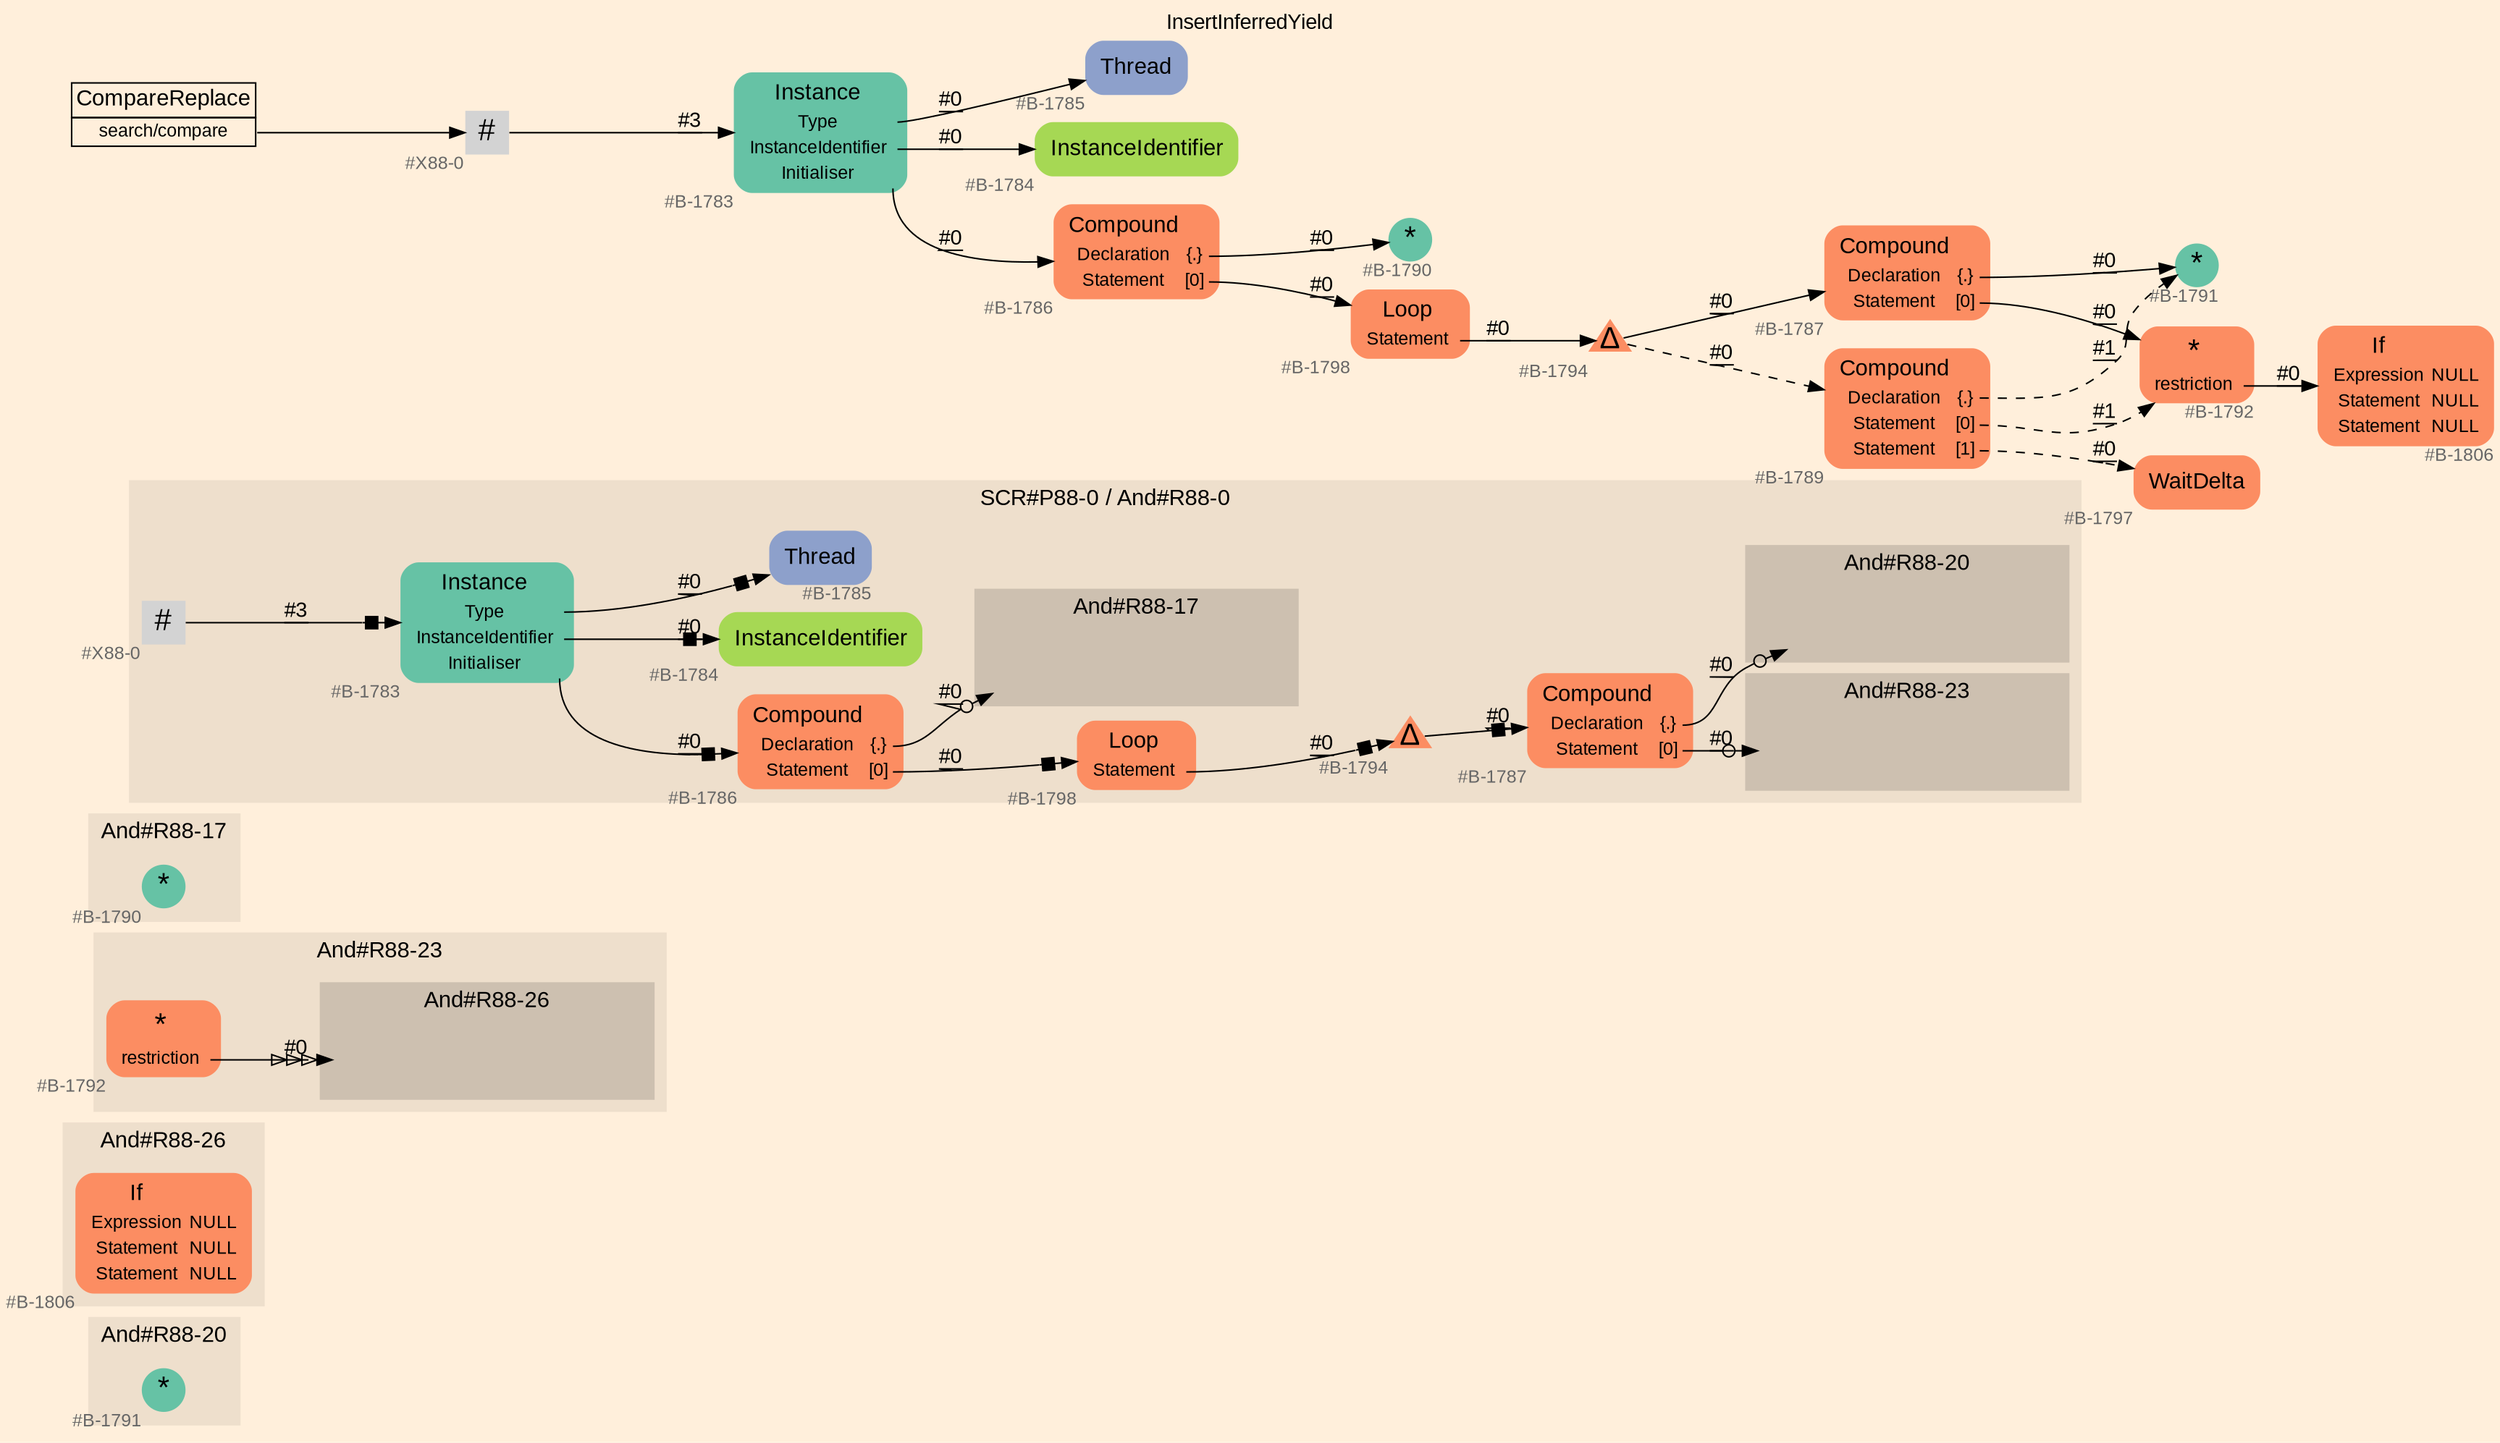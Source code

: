 digraph "InsertInferredYield" {
label = "InsertInferredYield"
labelloc = t
graph [
    rankdir = "LR"
    ranksep = 0.3
    bgcolor = antiquewhite1
    color = black
    fontcolor = black
    fontname = "Arial"
];
node [
    fontname = "Arial"
];
edge [
    fontname = "Arial"
];

// -------------------- figure And#R88-20 --------------------
// -------- region And#R88-20 ----------
subgraph "clusterAnd#R88-20" {
    label = "And#R88-20"
    style = "filled"
    color = antiquewhite2
    fontsize = "15"
    // -------- block And#R88-20/#B-1791 ----------
    "And#R88-20/#B-1791" [
        fillcolor = "/set28/1"
        xlabel = "#B-1791"
        fontsize = "12"
        fontcolor = grey40
        shape = "circle"
        label = <<FONT COLOR="black" POINT-SIZE="20">*</FONT>>
        style = "filled"
        penwidth = 0.0
        fixedsize = true
        width = 0.4
        height = 0.4
    ];
    
}


// -------------------- figure And#R88-26 --------------------
// -------- region And#R88-26 ----------
subgraph "clusterAnd#R88-26" {
    label = "And#R88-26"
    style = "filled"
    color = antiquewhite2
    fontsize = "15"
    // -------- block And#R88-26/#B-1806 ----------
    "And#R88-26/#B-1806" [
        fillcolor = "/set28/2"
        xlabel = "#B-1806"
        fontsize = "12"
        fontcolor = grey40
        shape = "plaintext"
        label = <<TABLE BORDER="0" CELLBORDER="0" CELLSPACING="0">
         <TR><TD><FONT COLOR="black" POINT-SIZE="15">If</FONT></TD></TR>
         <TR><TD><FONT COLOR="black" POINT-SIZE="12">Expression</FONT></TD><TD PORT="port0"><FONT COLOR="black" POINT-SIZE="12">NULL</FONT></TD></TR>
         <TR><TD><FONT COLOR="black" POINT-SIZE="12">Statement</FONT></TD><TD PORT="port1"><FONT COLOR="black" POINT-SIZE="12">NULL</FONT></TD></TR>
         <TR><TD><FONT COLOR="black" POINT-SIZE="12">Statement</FONT></TD><TD PORT="port2"><FONT COLOR="black" POINT-SIZE="12">NULL</FONT></TD></TR>
        </TABLE>>
        style = "rounded,filled"
    ];
    
}


// -------------------- figure And#R88-23 --------------------
// -------- region And#R88-23 ----------
subgraph "clusterAnd#R88-23" {
    label = "And#R88-23"
    style = "filled"
    color = antiquewhite2
    fontsize = "15"
    // -------- block And#R88-23/#B-1792 ----------
    "And#R88-23/#B-1792" [
        fillcolor = "/set28/2"
        xlabel = "#B-1792"
        fontsize = "12"
        fontcolor = grey40
        shape = "plaintext"
        label = <<TABLE BORDER="0" CELLBORDER="0" CELLSPACING="0">
         <TR><TD><FONT COLOR="black" POINT-SIZE="20">*</FONT></TD></TR>
         <TR><TD><FONT COLOR="black" POINT-SIZE="12">restriction</FONT></TD><TD PORT="port0"></TD></TR>
        </TABLE>>
        style = "rounded,filled"
    ];
    
    // -------- region And#R88-23/And#R88-26 ----------
    subgraph "clusterAnd#R88-23/And#R88-26" {
        label = "And#R88-26"
        style = "filled"
        color = antiquewhite3
        fontsize = "15"
        // -------- block And#R88-23/And#R88-26/#B-1806 ----------
        "And#R88-23/And#R88-26/#B-1806" [
            fillcolor = "/set28/2"
            xlabel = "#B-1806"
            fontsize = "12"
            fontcolor = grey40
            shape = "none"
            style = "invisible"
        ];
        
    }
    
}

"And#R88-23/#B-1792":port0 -> "And#R88-23/And#R88-26/#B-1806" [
    arrowhead="normalonormalonormalonormal"
    label = "#0"
    decorate = true
    color = black
    fontcolor = black
];


// -------------------- figure And#R88-17 --------------------
// -------- region And#R88-17 ----------
subgraph "clusterAnd#R88-17" {
    label = "And#R88-17"
    style = "filled"
    color = antiquewhite2
    fontsize = "15"
    // -------- block And#R88-17/#B-1790 ----------
    "And#R88-17/#B-1790" [
        fillcolor = "/set28/1"
        xlabel = "#B-1790"
        fontsize = "12"
        fontcolor = grey40
        shape = "circle"
        label = <<FONT COLOR="black" POINT-SIZE="20">*</FONT>>
        style = "filled"
        penwidth = 0.0
        fixedsize = true
        width = 0.4
        height = 0.4
    ];
    
}


// -------------------- figure And#R88-0 --------------------
// -------- region And#R88-0 ----------
subgraph "clusterAnd#R88-0" {
    label = "SCR#P88-0 / And#R88-0"
    style = "filled"
    color = antiquewhite2
    fontsize = "15"
    // -------- block And#R88-0/#B-1786 ----------
    "And#R88-0/#B-1786" [
        fillcolor = "/set28/2"
        xlabel = "#B-1786"
        fontsize = "12"
        fontcolor = grey40
        shape = "plaintext"
        label = <<TABLE BORDER="0" CELLBORDER="0" CELLSPACING="0">
         <TR><TD><FONT COLOR="black" POINT-SIZE="15">Compound</FONT></TD></TR>
         <TR><TD><FONT COLOR="black" POINT-SIZE="12">Declaration</FONT></TD><TD PORT="port0"><FONT COLOR="black" POINT-SIZE="12">{.}</FONT></TD></TR>
         <TR><TD><FONT COLOR="black" POINT-SIZE="12">Statement</FONT></TD><TD PORT="port1"><FONT COLOR="black" POINT-SIZE="12">[0]</FONT></TD></TR>
        </TABLE>>
        style = "rounded,filled"
    ];
    
    // -------- block And#R88-0/#B-1783 ----------
    "And#R88-0/#B-1783" [
        fillcolor = "/set28/1"
        xlabel = "#B-1783"
        fontsize = "12"
        fontcolor = grey40
        shape = "plaintext"
        label = <<TABLE BORDER="0" CELLBORDER="0" CELLSPACING="0">
         <TR><TD><FONT COLOR="black" POINT-SIZE="15">Instance</FONT></TD></TR>
         <TR><TD><FONT COLOR="black" POINT-SIZE="12">Type</FONT></TD><TD PORT="port0"></TD></TR>
         <TR><TD><FONT COLOR="black" POINT-SIZE="12">InstanceIdentifier</FONT></TD><TD PORT="port1"></TD></TR>
         <TR><TD><FONT COLOR="black" POINT-SIZE="12">Initialiser</FONT></TD><TD PORT="port2"></TD></TR>
        </TABLE>>
        style = "rounded,filled"
    ];
    
    // -------- block And#R88-0/#B-1784 ----------
    "And#R88-0/#B-1784" [
        fillcolor = "/set28/5"
        xlabel = "#B-1784"
        fontsize = "12"
        fontcolor = grey40
        shape = "plaintext"
        label = <<TABLE BORDER="0" CELLBORDER="0" CELLSPACING="0">
         <TR><TD><FONT COLOR="black" POINT-SIZE="15">InstanceIdentifier</FONT></TD></TR>
        </TABLE>>
        style = "rounded,filled"
    ];
    
    // -------- block And#R88-0/#B-1785 ----------
    "And#R88-0/#B-1785" [
        fillcolor = "/set28/3"
        xlabel = "#B-1785"
        fontsize = "12"
        fontcolor = grey40
        shape = "plaintext"
        label = <<TABLE BORDER="0" CELLBORDER="0" CELLSPACING="0">
         <TR><TD><FONT COLOR="black" POINT-SIZE="15">Thread</FONT></TD></TR>
        </TABLE>>
        style = "rounded,filled"
    ];
    
    // -------- block And#R88-0/#B-1787 ----------
    "And#R88-0/#B-1787" [
        fillcolor = "/set28/2"
        xlabel = "#B-1787"
        fontsize = "12"
        fontcolor = grey40
        shape = "plaintext"
        label = <<TABLE BORDER="0" CELLBORDER="0" CELLSPACING="0">
         <TR><TD><FONT COLOR="black" POINT-SIZE="15">Compound</FONT></TD></TR>
         <TR><TD><FONT COLOR="black" POINT-SIZE="12">Declaration</FONT></TD><TD PORT="port0"><FONT COLOR="black" POINT-SIZE="12">{.}</FONT></TD></TR>
         <TR><TD><FONT COLOR="black" POINT-SIZE="12">Statement</FONT></TD><TD PORT="port1"><FONT COLOR="black" POINT-SIZE="12">[0]</FONT></TD></TR>
        </TABLE>>
        style = "rounded,filled"
    ];
    
    // -------- block And#R88-0/#B-1794 ----------
    "And#R88-0/#B-1794" [
        fillcolor = "/set28/2"
        xlabel = "#B-1794"
        fontsize = "12"
        fontcolor = grey40
        shape = "triangle"
        label = <<FONT COLOR="black" POINT-SIZE="20">Δ</FONT>>
        style = "filled"
        penwidth = 0.0
        fixedsize = true
        width = 0.4
        height = 0.4
    ];
    
    // -------- block And#R88-0/#B-1798 ----------
    "And#R88-0/#B-1798" [
        fillcolor = "/set28/2"
        xlabel = "#B-1798"
        fontsize = "12"
        fontcolor = grey40
        shape = "plaintext"
        label = <<TABLE BORDER="0" CELLBORDER="0" CELLSPACING="0">
         <TR><TD><FONT COLOR="black" POINT-SIZE="15">Loop</FONT></TD></TR>
         <TR><TD><FONT COLOR="black" POINT-SIZE="12">Statement</FONT></TD><TD PORT="port0"></TD></TR>
        </TABLE>>
        style = "rounded,filled"
    ];
    
    // -------- block And#R88-0/#X88-0 ----------
    "And#R88-0/#X88-0" [
        xlabel = "#X88-0"
        fontsize = "12"
        fontcolor = grey40
        shape = "square"
        label = <<FONT COLOR="black" POINT-SIZE="20">#</FONT>>
        style = "filled"
        penwidth = 0.0
        fixedsize = true
        width = 0.4
        height = 0.4
    ];
    
    // -------- region And#R88-0/And#R88-17 ----------
    subgraph "clusterAnd#R88-0/And#R88-17" {
        label = "And#R88-17"
        style = "filled"
        color = antiquewhite3
        fontsize = "15"
        // -------- block And#R88-0/And#R88-17/#B-1790 ----------
        "And#R88-0/And#R88-17/#B-1790" [
            fillcolor = "/set28/1"
            xlabel = "#B-1790"
            fontsize = "12"
            fontcolor = grey40
            shape = "none"
            style = "invisible"
        ];
        
    }
    
    // -------- region And#R88-0/And#R88-23 ----------
    subgraph "clusterAnd#R88-0/And#R88-23" {
        label = "And#R88-23"
        style = "filled"
        color = antiquewhite3
        fontsize = "15"
        // -------- block And#R88-0/And#R88-23/#B-1792 ----------
        "And#R88-0/And#R88-23/#B-1792" [
            fillcolor = "/set28/2"
            xlabel = "#B-1792"
            fontsize = "12"
            fontcolor = grey40
            shape = "none"
            style = "invisible"
        ];
        
    }
    
    // -------- region And#R88-0/And#R88-20 ----------
    subgraph "clusterAnd#R88-0/And#R88-20" {
        label = "And#R88-20"
        style = "filled"
        color = antiquewhite3
        fontsize = "15"
        // -------- block And#R88-0/And#R88-20/#B-1791 ----------
        "And#R88-0/And#R88-20/#B-1791" [
            fillcolor = "/set28/1"
            xlabel = "#B-1791"
            fontsize = "12"
            fontcolor = grey40
            shape = "none"
            style = "invisible"
        ];
        
    }
    
}

"And#R88-0/#B-1786":port0 -> "And#R88-0/And#R88-17/#B-1790" [
    arrowhead="normalnoneodot"
    label = "#0"
    decorate = true
    color = black
    fontcolor = black
];

"And#R88-0/#B-1786":port1 -> "And#R88-0/#B-1798" [
    arrowhead="normalnonebox"
    label = "#0"
    decorate = true
    color = black
    fontcolor = black
];

"And#R88-0/#B-1783":port0 -> "And#R88-0/#B-1785" [
    arrowhead="normalnonebox"
    label = "#0"
    decorate = true
    color = black
    fontcolor = black
];

"And#R88-0/#B-1783":port1 -> "And#R88-0/#B-1784" [
    arrowhead="normalnonebox"
    label = "#0"
    decorate = true
    color = black
    fontcolor = black
];

"And#R88-0/#B-1783":port2 -> "And#R88-0/#B-1786" [
    arrowhead="normalnonebox"
    label = "#0"
    decorate = true
    color = black
    fontcolor = black
];

"And#R88-0/#B-1787":port0 -> "And#R88-0/And#R88-20/#B-1791" [
    arrowhead="normalnoneodot"
    label = "#0"
    decorate = true
    color = black
    fontcolor = black
];

"And#R88-0/#B-1787":port1 -> "And#R88-0/And#R88-23/#B-1792" [
    arrowhead="normalnoneodot"
    label = "#0"
    decorate = true
    color = black
    fontcolor = black
];

"And#R88-0/#B-1794" -> "And#R88-0/#B-1787" [
    arrowhead="normalnonebox"
    label = "#0"
    decorate = true
    color = black
    fontcolor = black
];

"And#R88-0/#B-1798":port0 -> "And#R88-0/#B-1794" [
    arrowhead="normalnonebox"
    label = "#0"
    decorate = true
    color = black
    fontcolor = black
];

"And#R88-0/#X88-0" -> "And#R88-0/#B-1783" [
    arrowhead="normalnonebox"
    label = "#3"
    decorate = true
    color = black
    fontcolor = black
];


// -------------------- transformation figure --------------------
// -------- block CR#X88-1 ----------
"CR#X88-1" [
    fillcolor = antiquewhite1
    fontsize = "12"
    fontcolor = grey40
    shape = "plaintext"
    label = <<TABLE BORDER="0" CELLBORDER="1" CELLSPACING="0">
     <TR><TD><FONT COLOR="black" POINT-SIZE="15">CompareReplace</FONT></TD></TR>
     <TR><TD PORT="port0"><FONT COLOR="black" POINT-SIZE="12">search/compare</FONT></TD></TR>
    </TABLE>>
    style = "filled"
    color = black
];

// -------- block #X88-0 ----------
"#X88-0" [
    xlabel = "#X88-0"
    fontsize = "12"
    fontcolor = grey40
    shape = "square"
    label = <<FONT COLOR="black" POINT-SIZE="20">#</FONT>>
    style = "filled"
    penwidth = 0.0
    fixedsize = true
    width = 0.4
    height = 0.4
];

// -------- block #B-1783 ----------
"#B-1783" [
    fillcolor = "/set28/1"
    xlabel = "#B-1783"
    fontsize = "12"
    fontcolor = grey40
    shape = "plaintext"
    label = <<TABLE BORDER="0" CELLBORDER="0" CELLSPACING="0">
     <TR><TD><FONT COLOR="black" POINT-SIZE="15">Instance</FONT></TD></TR>
     <TR><TD><FONT COLOR="black" POINT-SIZE="12">Type</FONT></TD><TD PORT="port0"></TD></TR>
     <TR><TD><FONT COLOR="black" POINT-SIZE="12">InstanceIdentifier</FONT></TD><TD PORT="port1"></TD></TR>
     <TR><TD><FONT COLOR="black" POINT-SIZE="12">Initialiser</FONT></TD><TD PORT="port2"></TD></TR>
    </TABLE>>
    style = "rounded,filled"
];

// -------- block #B-1785 ----------
"#B-1785" [
    fillcolor = "/set28/3"
    xlabel = "#B-1785"
    fontsize = "12"
    fontcolor = grey40
    shape = "plaintext"
    label = <<TABLE BORDER="0" CELLBORDER="0" CELLSPACING="0">
     <TR><TD><FONT COLOR="black" POINT-SIZE="15">Thread</FONT></TD></TR>
    </TABLE>>
    style = "rounded,filled"
];

// -------- block #B-1784 ----------
"#B-1784" [
    fillcolor = "/set28/5"
    xlabel = "#B-1784"
    fontsize = "12"
    fontcolor = grey40
    shape = "plaintext"
    label = <<TABLE BORDER="0" CELLBORDER="0" CELLSPACING="0">
     <TR><TD><FONT COLOR="black" POINT-SIZE="15">InstanceIdentifier</FONT></TD></TR>
    </TABLE>>
    style = "rounded,filled"
];

// -------- block #B-1786 ----------
"#B-1786" [
    fillcolor = "/set28/2"
    xlabel = "#B-1786"
    fontsize = "12"
    fontcolor = grey40
    shape = "plaintext"
    label = <<TABLE BORDER="0" CELLBORDER="0" CELLSPACING="0">
     <TR><TD><FONT COLOR="black" POINT-SIZE="15">Compound</FONT></TD></TR>
     <TR><TD><FONT COLOR="black" POINT-SIZE="12">Declaration</FONT></TD><TD PORT="port0"><FONT COLOR="black" POINT-SIZE="12">{.}</FONT></TD></TR>
     <TR><TD><FONT COLOR="black" POINT-SIZE="12">Statement</FONT></TD><TD PORT="port1"><FONT COLOR="black" POINT-SIZE="12">[0]</FONT></TD></TR>
    </TABLE>>
    style = "rounded,filled"
];

// -------- block #B-1790 ----------
"#B-1790" [
    fillcolor = "/set28/1"
    xlabel = "#B-1790"
    fontsize = "12"
    fontcolor = grey40
    shape = "circle"
    label = <<FONT COLOR="black" POINT-SIZE="20">*</FONT>>
    style = "filled"
    penwidth = 0.0
    fixedsize = true
    width = 0.4
    height = 0.4
];

// -------- block #B-1798 ----------
"#B-1798" [
    fillcolor = "/set28/2"
    xlabel = "#B-1798"
    fontsize = "12"
    fontcolor = grey40
    shape = "plaintext"
    label = <<TABLE BORDER="0" CELLBORDER="0" CELLSPACING="0">
     <TR><TD><FONT COLOR="black" POINT-SIZE="15">Loop</FONT></TD></TR>
     <TR><TD><FONT COLOR="black" POINT-SIZE="12">Statement</FONT></TD><TD PORT="port0"></TD></TR>
    </TABLE>>
    style = "rounded,filled"
];

// -------- block #B-1794 ----------
"#B-1794" [
    fillcolor = "/set28/2"
    xlabel = "#B-1794"
    fontsize = "12"
    fontcolor = grey40
    shape = "triangle"
    label = <<FONT COLOR="black" POINT-SIZE="20">Δ</FONT>>
    style = "filled"
    penwidth = 0.0
    fixedsize = true
    width = 0.4
    height = 0.4
];

// -------- block #B-1787 ----------
"#B-1787" [
    fillcolor = "/set28/2"
    xlabel = "#B-1787"
    fontsize = "12"
    fontcolor = grey40
    shape = "plaintext"
    label = <<TABLE BORDER="0" CELLBORDER="0" CELLSPACING="0">
     <TR><TD><FONT COLOR="black" POINT-SIZE="15">Compound</FONT></TD></TR>
     <TR><TD><FONT COLOR="black" POINT-SIZE="12">Declaration</FONT></TD><TD PORT="port0"><FONT COLOR="black" POINT-SIZE="12">{.}</FONT></TD></TR>
     <TR><TD><FONT COLOR="black" POINT-SIZE="12">Statement</FONT></TD><TD PORT="port1"><FONT COLOR="black" POINT-SIZE="12">[0]</FONT></TD></TR>
    </TABLE>>
    style = "rounded,filled"
];

// -------- block #B-1791 ----------
"#B-1791" [
    fillcolor = "/set28/1"
    xlabel = "#B-1791"
    fontsize = "12"
    fontcolor = grey40
    shape = "circle"
    label = <<FONT COLOR="black" POINT-SIZE="20">*</FONT>>
    style = "filled"
    penwidth = 0.0
    fixedsize = true
    width = 0.4
    height = 0.4
];

// -------- block #B-1792 ----------
"#B-1792" [
    fillcolor = "/set28/2"
    xlabel = "#B-1792"
    fontsize = "12"
    fontcolor = grey40
    shape = "plaintext"
    label = <<TABLE BORDER="0" CELLBORDER="0" CELLSPACING="0">
     <TR><TD><FONT COLOR="black" POINT-SIZE="20">*</FONT></TD></TR>
     <TR><TD><FONT COLOR="black" POINT-SIZE="12">restriction</FONT></TD><TD PORT="port0"></TD></TR>
    </TABLE>>
    style = "rounded,filled"
];

// -------- block #B-1806 ----------
"#B-1806" [
    fillcolor = "/set28/2"
    xlabel = "#B-1806"
    fontsize = "12"
    fontcolor = grey40
    shape = "plaintext"
    label = <<TABLE BORDER="0" CELLBORDER="0" CELLSPACING="0">
     <TR><TD><FONT COLOR="black" POINT-SIZE="15">If</FONT></TD></TR>
     <TR><TD><FONT COLOR="black" POINT-SIZE="12">Expression</FONT></TD><TD PORT="port0"><FONT COLOR="black" POINT-SIZE="12">NULL</FONT></TD></TR>
     <TR><TD><FONT COLOR="black" POINT-SIZE="12">Statement</FONT></TD><TD PORT="port1"><FONT COLOR="black" POINT-SIZE="12">NULL</FONT></TD></TR>
     <TR><TD><FONT COLOR="black" POINT-SIZE="12">Statement</FONT></TD><TD PORT="port2"><FONT COLOR="black" POINT-SIZE="12">NULL</FONT></TD></TR>
    </TABLE>>
    style = "rounded,filled"
];

// -------- block #B-1789 ----------
"#B-1789" [
    fillcolor = "/set28/2"
    xlabel = "#B-1789"
    fontsize = "12"
    fontcolor = grey40
    shape = "plaintext"
    label = <<TABLE BORDER="0" CELLBORDER="0" CELLSPACING="0">
     <TR><TD><FONT COLOR="black" POINT-SIZE="15">Compound</FONT></TD></TR>
     <TR><TD><FONT COLOR="black" POINT-SIZE="12">Declaration</FONT></TD><TD PORT="port0"><FONT COLOR="black" POINT-SIZE="12">{.}</FONT></TD></TR>
     <TR><TD><FONT COLOR="black" POINT-SIZE="12">Statement</FONT></TD><TD PORT="port1"><FONT COLOR="black" POINT-SIZE="12">[0]</FONT></TD></TR>
     <TR><TD><FONT COLOR="black" POINT-SIZE="12">Statement</FONT></TD><TD PORT="port2"><FONT COLOR="black" POINT-SIZE="12">[1]</FONT></TD></TR>
    </TABLE>>
    style = "rounded,filled"
];

// -------- block #B-1797 ----------
"#B-1797" [
    fillcolor = "/set28/2"
    xlabel = "#B-1797"
    fontsize = "12"
    fontcolor = grey40
    shape = "plaintext"
    label = <<TABLE BORDER="0" CELLBORDER="0" CELLSPACING="0">
     <TR><TD><FONT COLOR="black" POINT-SIZE="15">WaitDelta</FONT></TD></TR>
    </TABLE>>
    style = "rounded,filled"
];

"CR#X88-1":port0 -> "#X88-0" [
    label = ""
    decorate = true
    color = black
    fontcolor = black
];

"#X88-0" -> "#B-1783" [
    label = "#3"
    decorate = true
    color = black
    fontcolor = black
];

"#B-1783":port0 -> "#B-1785" [
    label = "#0"
    decorate = true
    color = black
    fontcolor = black
];

"#B-1783":port1 -> "#B-1784" [
    label = "#0"
    decorate = true
    color = black
    fontcolor = black
];

"#B-1783":port2 -> "#B-1786" [
    label = "#0"
    decorate = true
    color = black
    fontcolor = black
];

"#B-1786":port0 -> "#B-1790" [
    label = "#0"
    decorate = true
    color = black
    fontcolor = black
];

"#B-1786":port1 -> "#B-1798" [
    label = "#0"
    decorate = true
    color = black
    fontcolor = black
];

"#B-1798":port0 -> "#B-1794" [
    label = "#0"
    decorate = true
    color = black
    fontcolor = black
];

"#B-1794" -> "#B-1787" [
    label = "#0"
    decorate = true
    color = black
    fontcolor = black
];

"#B-1794" -> "#B-1789" [
    style="dashed"
    label = "#0"
    decorate = true
    color = black
    fontcolor = black
];

"#B-1787":port0 -> "#B-1791" [
    label = "#0"
    decorate = true
    color = black
    fontcolor = black
];

"#B-1787":port1 -> "#B-1792" [
    label = "#0"
    decorate = true
    color = black
    fontcolor = black
];

"#B-1792":port0 -> "#B-1806" [
    label = "#0"
    decorate = true
    color = black
    fontcolor = black
];

"#B-1789":port0 -> "#B-1791" [
    style="dashed"
    label = "#1"
    decorate = true
    color = black
    fontcolor = black
];

"#B-1789":port1 -> "#B-1792" [
    style="dashed"
    label = "#1"
    decorate = true
    color = black
    fontcolor = black
];

"#B-1789":port2 -> "#B-1797" [
    style="dashed"
    label = "#0"
    decorate = true
    color = black
    fontcolor = black
];


}
